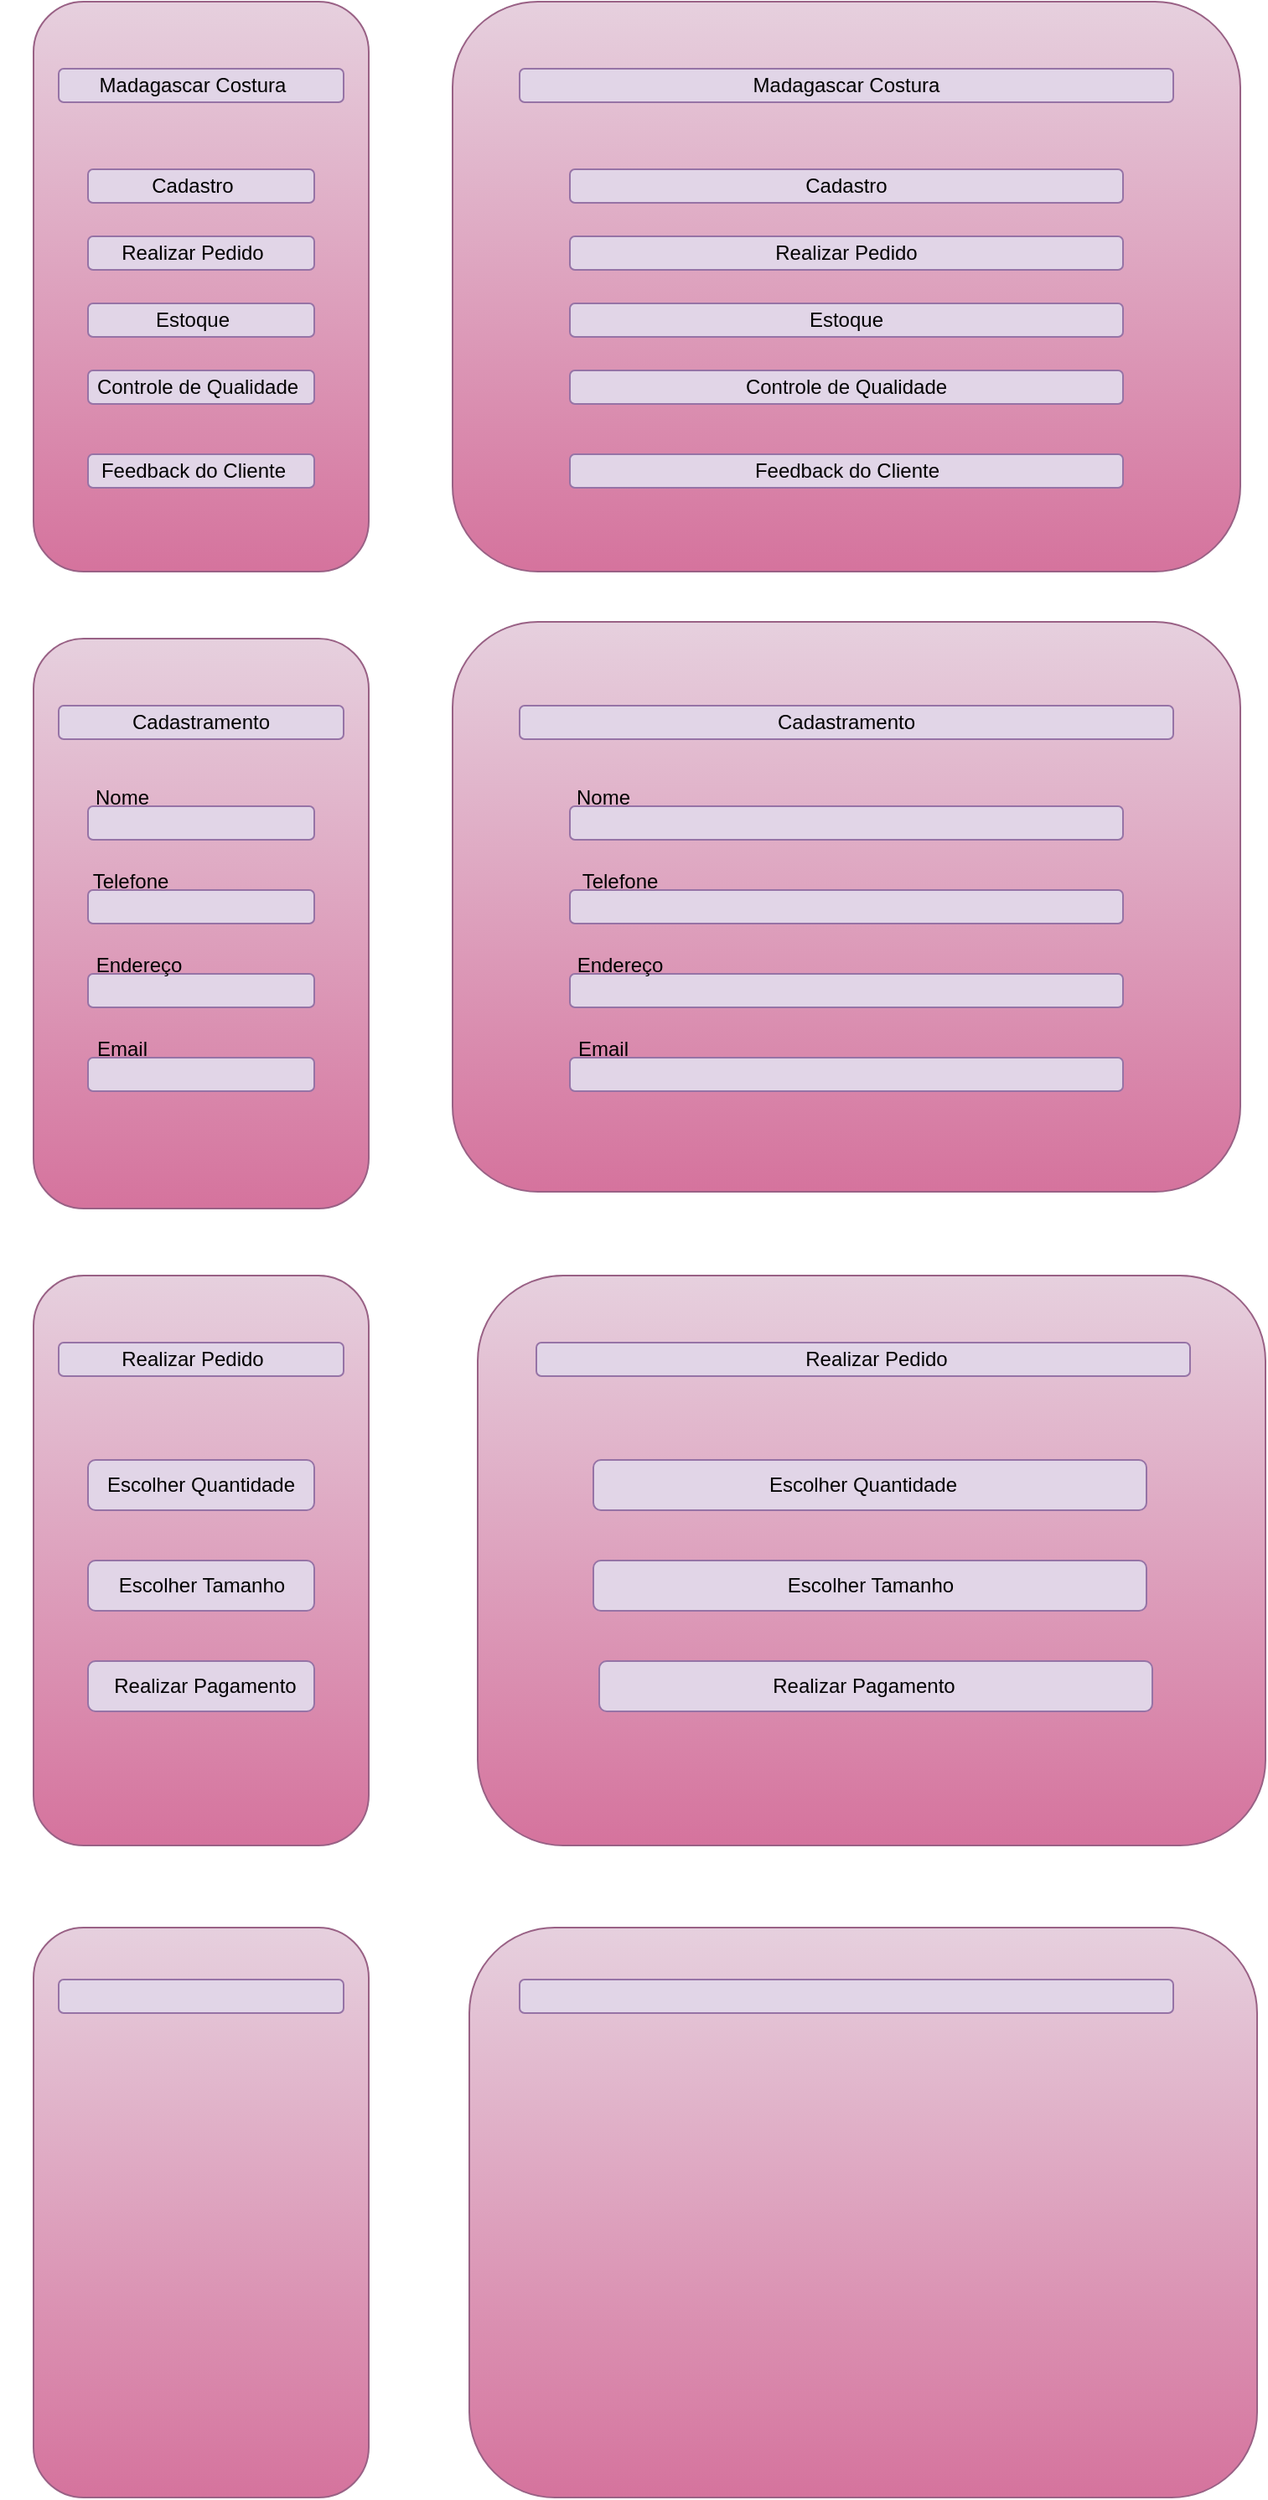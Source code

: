 <mxfile version="24.4.9" type="device">
  <diagram name="Página-1" id="l_zszc8HatbYSyrAE0Dn">
    <mxGraphModel dx="1434" dy="782" grid="1" gridSize="10" guides="1" tooltips="1" connect="1" arrows="1" fold="1" page="1" pageScale="1" pageWidth="827" pageHeight="1169" math="0" shadow="0">
      <root>
        <mxCell id="0" />
        <mxCell id="1" parent="0" />
        <mxCell id="xjNri1klXUxe7PRWAN-7-1" value="" style="rounded=1;whiteSpace=wrap;html=1;fillColor=#e6d0de;gradientColor=#d5739d;strokeColor=#996185;" vertex="1" parent="1">
          <mxGeometry x="330" y="20" width="470" height="340" as="geometry" />
        </mxCell>
        <mxCell id="xjNri1klXUxe7PRWAN-7-2" value="" style="rounded=1;whiteSpace=wrap;html=1;fillColor=#e6d0de;gradientColor=#d5739d;strokeColor=#996185;" vertex="1" parent="1">
          <mxGeometry x="80" y="20" width="200" height="340" as="geometry" />
        </mxCell>
        <mxCell id="xjNri1klXUxe7PRWAN-7-3" value="" style="rounded=1;whiteSpace=wrap;html=1;fillColor=#e6d0de;gradientColor=#d5739d;strokeColor=#996185;" vertex="1" parent="1">
          <mxGeometry x="80" y="400" width="200" height="340" as="geometry" />
        </mxCell>
        <mxCell id="xjNri1klXUxe7PRWAN-7-4" value="" style="rounded=1;whiteSpace=wrap;html=1;fillColor=#e6d0de;gradientColor=#d5739d;strokeColor=#996185;" vertex="1" parent="1">
          <mxGeometry x="330" y="390" width="470" height="340" as="geometry" />
        </mxCell>
        <mxCell id="xjNri1klXUxe7PRWAN-7-5" value="" style="rounded=1;whiteSpace=wrap;html=1;fillColor=#e6d0de;gradientColor=#d5739d;strokeColor=#996185;" vertex="1" parent="1">
          <mxGeometry x="80" y="780" width="200" height="340" as="geometry" />
        </mxCell>
        <mxCell id="xjNri1klXUxe7PRWAN-7-6" value="" style="rounded=1;whiteSpace=wrap;html=1;fillColor=#e6d0de;gradientColor=#d5739d;strokeColor=#996185;" vertex="1" parent="1">
          <mxGeometry x="345" y="780" width="470" height="340" as="geometry" />
        </mxCell>
        <mxCell id="xjNri1klXUxe7PRWAN-7-7" value="" style="rounded=1;whiteSpace=wrap;html=1;fillColor=#e6d0de;gradientColor=#d5739d;strokeColor=#996185;" vertex="1" parent="1">
          <mxGeometry x="80" y="1169" width="200" height="340" as="geometry" />
        </mxCell>
        <mxCell id="xjNri1klXUxe7PRWAN-7-8" value="" style="rounded=1;whiteSpace=wrap;html=1;fillColor=#e6d0de;gradientColor=#d5739d;strokeColor=#996185;" vertex="1" parent="1">
          <mxGeometry x="340" y="1169" width="470" height="340" as="geometry" />
        </mxCell>
        <mxCell id="xjNri1klXUxe7PRWAN-7-19" value="" style="rounded=1;whiteSpace=wrap;html=1;fillColor=#e1d5e7;strokeColor=#9673a6;" vertex="1" parent="1">
          <mxGeometry x="95" y="60" width="170" height="20" as="geometry" />
        </mxCell>
        <mxCell id="xjNri1klXUxe7PRWAN-7-20" value="" style="rounded=1;whiteSpace=wrap;html=1;fillColor=#e1d5e7;strokeColor=#9673a6;" vertex="1" parent="1">
          <mxGeometry x="95" y="1200" width="170" height="20" as="geometry" />
        </mxCell>
        <mxCell id="xjNri1klXUxe7PRWAN-7-21" value="" style="rounded=1;whiteSpace=wrap;html=1;fillColor=#e1d5e7;strokeColor=#9673a6;" vertex="1" parent="1">
          <mxGeometry x="95" y="820" width="170" height="20" as="geometry" />
        </mxCell>
        <mxCell id="xjNri1klXUxe7PRWAN-7-22" value="" style="rounded=1;whiteSpace=wrap;html=1;fillColor=#e1d5e7;strokeColor=#9673a6;" vertex="1" parent="1">
          <mxGeometry x="95" y="440" width="170" height="20" as="geometry" />
        </mxCell>
        <mxCell id="xjNri1klXUxe7PRWAN-7-23" value="" style="rounded=1;whiteSpace=wrap;html=1;fillColor=#e1d5e7;strokeColor=#9673a6;" vertex="1" parent="1">
          <mxGeometry x="370" y="60" width="390" height="20" as="geometry" />
        </mxCell>
        <mxCell id="xjNri1klXUxe7PRWAN-7-24" value="" style="rounded=1;whiteSpace=wrap;html=1;fillColor=#e1d5e7;strokeColor=#9673a6;" vertex="1" parent="1">
          <mxGeometry x="370" y="440" width="390" height="20" as="geometry" />
        </mxCell>
        <mxCell id="xjNri1klXUxe7PRWAN-7-25" value="" style="rounded=1;whiteSpace=wrap;html=1;fillColor=#e1d5e7;strokeColor=#9673a6;" vertex="1" parent="1">
          <mxGeometry x="380" y="820" width="390" height="20" as="geometry" />
        </mxCell>
        <mxCell id="xjNri1klXUxe7PRWAN-7-26" value="" style="rounded=1;whiteSpace=wrap;html=1;fillColor=#e1d5e7;strokeColor=#9673a6;" vertex="1" parent="1">
          <mxGeometry x="370" y="1200" width="390" height="20" as="geometry" />
        </mxCell>
        <mxCell id="xjNri1klXUxe7PRWAN-7-27" value="Madagascar Costura" style="text;html=1;align=center;verticalAlign=middle;whiteSpace=wrap;rounded=1;" vertex="1" parent="1">
          <mxGeometry x="95" y="55" width="160" height="30" as="geometry" />
        </mxCell>
        <mxCell id="xjNri1klXUxe7PRWAN-7-28" value="Madagascar Costura" style="text;html=1;align=center;verticalAlign=middle;whiteSpace=wrap;rounded=0;" vertex="1" parent="1">
          <mxGeometry x="485" y="55" width="160" height="30" as="geometry" />
        </mxCell>
        <mxCell id="xjNri1klXUxe7PRWAN-7-29" value="" style="rounded=1;whiteSpace=wrap;html=1;fillColor=#e1d5e7;strokeColor=#9673a6;" vertex="1" parent="1">
          <mxGeometry x="112.5" y="120" width="135" height="20" as="geometry" />
        </mxCell>
        <mxCell id="xjNri1klXUxe7PRWAN-7-30" value="" style="rounded=1;whiteSpace=wrap;html=1;fillColor=#e1d5e7;strokeColor=#9673a6;" vertex="1" parent="1">
          <mxGeometry x="112.5" y="160" width="135" height="20" as="geometry" />
        </mxCell>
        <mxCell id="xjNri1klXUxe7PRWAN-7-31" value="" style="rounded=1;whiteSpace=wrap;html=1;fillColor=#e1d5e7;strokeColor=#9673a6;" vertex="1" parent="1">
          <mxGeometry x="112.5" y="200" width="135" height="20" as="geometry" />
        </mxCell>
        <mxCell id="xjNri1klXUxe7PRWAN-7-32" value="" style="rounded=1;whiteSpace=wrap;html=1;fillColor=#e1d5e7;strokeColor=#9673a6;" vertex="1" parent="1">
          <mxGeometry x="112.5" y="240" width="135" height="20" as="geometry" />
        </mxCell>
        <mxCell id="xjNri1klXUxe7PRWAN-7-33" value="" style="rounded=1;whiteSpace=wrap;html=1;fillColor=#e1d5e7;strokeColor=#9673a6;" vertex="1" parent="1">
          <mxGeometry x="112.5" y="290" width="135" height="20" as="geometry" />
        </mxCell>
        <mxCell id="xjNri1klXUxe7PRWAN-7-34" value="" style="rounded=1;whiteSpace=wrap;html=1;fillColor=#e1d5e7;strokeColor=#9673a6;" vertex="1" parent="1">
          <mxGeometry x="400" y="120" width="330" height="20" as="geometry" />
        </mxCell>
        <mxCell id="xjNri1klXUxe7PRWAN-7-35" value="" style="rounded=1;whiteSpace=wrap;html=1;fillColor=#e1d5e7;strokeColor=#9673a6;" vertex="1" parent="1">
          <mxGeometry x="400" y="160" width="330" height="20" as="geometry" />
        </mxCell>
        <mxCell id="xjNri1klXUxe7PRWAN-7-36" value="" style="rounded=1;whiteSpace=wrap;html=1;fillColor=#e1d5e7;strokeColor=#9673a6;" vertex="1" parent="1">
          <mxGeometry x="400" y="200" width="330" height="20" as="geometry" />
        </mxCell>
        <mxCell id="xjNri1klXUxe7PRWAN-7-37" value="" style="rounded=1;whiteSpace=wrap;html=1;fillColor=#e1d5e7;strokeColor=#9673a6;" vertex="1" parent="1">
          <mxGeometry x="400" y="240" width="330" height="20" as="geometry" />
        </mxCell>
        <mxCell id="xjNri1klXUxe7PRWAN-7-38" value="" style="rounded=1;whiteSpace=wrap;html=1;fillColor=#e1d5e7;strokeColor=#9673a6;" vertex="1" parent="1">
          <mxGeometry x="400" y="290" width="330" height="20" as="geometry" />
        </mxCell>
        <mxCell id="xjNri1klXUxe7PRWAN-7-39" value="Cadastro" style="text;html=1;align=center;verticalAlign=middle;whiteSpace=wrap;rounded=0;" vertex="1" parent="1">
          <mxGeometry x="145" y="115" width="60" height="30" as="geometry" />
        </mxCell>
        <mxCell id="xjNri1klXUxe7PRWAN-7-40" value="Cadastro" style="text;html=1;align=center;verticalAlign=middle;whiteSpace=wrap;rounded=0;" vertex="1" parent="1">
          <mxGeometry x="535" y="115" width="60" height="30" as="geometry" />
        </mxCell>
        <mxCell id="xjNri1klXUxe7PRWAN-7-41" value="" style="rounded=1;whiteSpace=wrap;html=1;fillColor=#e1d5e7;strokeColor=#9673a6;" vertex="1" parent="1">
          <mxGeometry x="112.5" y="650" width="135" height="20" as="geometry" />
        </mxCell>
        <mxCell id="xjNri1klXUxe7PRWAN-7-42" value="" style="rounded=1;whiteSpace=wrap;html=1;fillColor=#e1d5e7;strokeColor=#9673a6;" vertex="1" parent="1">
          <mxGeometry x="112.5" y="600" width="135" height="20" as="geometry" />
        </mxCell>
        <mxCell id="xjNri1klXUxe7PRWAN-7-43" value="" style="rounded=1;whiteSpace=wrap;html=1;fillColor=#e1d5e7;strokeColor=#9673a6;" vertex="1" parent="1">
          <mxGeometry x="112.5" y="550" width="135" height="20" as="geometry" />
        </mxCell>
        <mxCell id="xjNri1klXUxe7PRWAN-7-44" value="" style="rounded=1;whiteSpace=wrap;html=1;fillColor=#e1d5e7;strokeColor=#9673a6;" vertex="1" parent="1">
          <mxGeometry x="112.5" y="500" width="135" height="20" as="geometry" />
        </mxCell>
        <mxCell id="xjNri1klXUxe7PRWAN-7-45" value="" style="rounded=1;whiteSpace=wrap;html=1;fillColor=#e1d5e7;strokeColor=#9673a6;" vertex="1" parent="1">
          <mxGeometry x="400" y="650" width="330" height="20" as="geometry" />
        </mxCell>
        <mxCell id="xjNri1klXUxe7PRWAN-7-46" value="" style="rounded=1;whiteSpace=wrap;html=1;fillColor=#e1d5e7;strokeColor=#9673a6;" vertex="1" parent="1">
          <mxGeometry x="400" y="600" width="330" height="20" as="geometry" />
        </mxCell>
        <mxCell id="xjNri1klXUxe7PRWAN-7-47" value="" style="rounded=1;whiteSpace=wrap;html=1;fillColor=#e1d5e7;strokeColor=#9673a6;" vertex="1" parent="1">
          <mxGeometry x="400" y="550" width="330" height="20" as="geometry" />
        </mxCell>
        <mxCell id="xjNri1klXUxe7PRWAN-7-48" value="" style="rounded=1;whiteSpace=wrap;html=1;fillColor=#e1d5e7;strokeColor=#9673a6;" vertex="1" parent="1">
          <mxGeometry x="400" y="500" width="330" height="20" as="geometry" />
        </mxCell>
        <mxCell id="xjNri1klXUxe7PRWAN-7-49" value="Realizar Pedido" style="text;html=1;align=center;verticalAlign=middle;whiteSpace=wrap;rounded=0;" vertex="1" parent="1">
          <mxGeometry x="125" y="155" width="100" height="30" as="geometry" />
        </mxCell>
        <mxCell id="xjNri1klXUxe7PRWAN-7-50" value="Realizar Pedido" style="text;html=1;align=center;verticalAlign=middle;whiteSpace=wrap;rounded=0;" vertex="1" parent="1">
          <mxGeometry x="515" y="155" width="100" height="30" as="geometry" />
        </mxCell>
        <mxCell id="xjNri1klXUxe7PRWAN-7-51" value="Estoque" style="text;html=1;align=center;verticalAlign=middle;whiteSpace=wrap;rounded=0;" vertex="1" parent="1">
          <mxGeometry x="145" y="195" width="60" height="30" as="geometry" />
        </mxCell>
        <mxCell id="xjNri1klXUxe7PRWAN-7-52" value="Estoque" style="text;html=1;align=center;verticalAlign=middle;whiteSpace=wrap;rounded=0;" vertex="1" parent="1">
          <mxGeometry x="535" y="195" width="60" height="30" as="geometry" />
        </mxCell>
        <mxCell id="xjNri1klXUxe7PRWAN-7-53" value="Controle de Qualidade" style="text;html=1;align=center;verticalAlign=middle;whiteSpace=wrap;rounded=0;" vertex="1" parent="1">
          <mxGeometry x="107.5" y="235" width="140" height="30" as="geometry" />
        </mxCell>
        <mxCell id="xjNri1klXUxe7PRWAN-7-54" value="Controle de Qualidade" style="text;html=1;align=center;verticalAlign=middle;whiteSpace=wrap;rounded=0;" vertex="1" parent="1">
          <mxGeometry x="495" y="235" width="140" height="30" as="geometry" />
        </mxCell>
        <mxCell id="xjNri1klXUxe7PRWAN-7-55" value="Feedback do Cliente" style="text;html=1;align=center;verticalAlign=middle;whiteSpace=wrap;rounded=0;" vertex="1" parent="1">
          <mxGeometry x="102.5" y="285" width="145" height="30" as="geometry" />
        </mxCell>
        <mxCell id="xjNri1klXUxe7PRWAN-7-56" value="Feedback do Cliente" style="text;html=1;align=center;verticalAlign=middle;whiteSpace=wrap;rounded=0;" vertex="1" parent="1">
          <mxGeometry x="492.5" y="285" width="145" height="30" as="geometry" />
        </mxCell>
        <mxCell id="xjNri1klXUxe7PRWAN-7-57" value="Cadastramento" style="text;html=1;align=center;verticalAlign=middle;whiteSpace=wrap;rounded=0;" vertex="1" parent="1">
          <mxGeometry x="150" y="435" width="60" height="30" as="geometry" />
        </mxCell>
        <mxCell id="xjNri1klXUxe7PRWAN-7-58" value="Cadastramento" style="text;html=1;align=center;verticalAlign=middle;whiteSpace=wrap;rounded=0;" vertex="1" parent="1">
          <mxGeometry x="535" y="435" width="60" height="30" as="geometry" />
        </mxCell>
        <mxCell id="xjNri1klXUxe7PRWAN-7-59" value="Nome" style="text;html=1;align=center;verticalAlign=middle;whiteSpace=wrap;rounded=0;" vertex="1" parent="1">
          <mxGeometry x="102.5" y="480" width="60" height="30" as="geometry" />
        </mxCell>
        <mxCell id="xjNri1klXUxe7PRWAN-7-60" value="Nome" style="text;html=1;align=center;verticalAlign=middle;whiteSpace=wrap;rounded=0;" vertex="1" parent="1">
          <mxGeometry x="390" y="480" width="60" height="30" as="geometry" />
        </mxCell>
        <mxCell id="xjNri1klXUxe7PRWAN-7-61" value="Telefone" style="text;html=1;align=center;verticalAlign=middle;whiteSpace=wrap;rounded=0;" vertex="1" parent="1">
          <mxGeometry x="107.5" y="530" width="60" height="30" as="geometry" />
        </mxCell>
        <mxCell id="xjNri1klXUxe7PRWAN-7-62" value="Telefone" style="text;html=1;align=center;verticalAlign=middle;whiteSpace=wrap;rounded=0;" vertex="1" parent="1">
          <mxGeometry x="400" y="530" width="60" height="30" as="geometry" />
        </mxCell>
        <mxCell id="xjNri1klXUxe7PRWAN-7-63" value="Endereço" style="text;html=1;align=center;verticalAlign=middle;whiteSpace=wrap;rounded=0;" vertex="1" parent="1">
          <mxGeometry x="112.5" y="580" width="60" height="30" as="geometry" />
        </mxCell>
        <mxCell id="xjNri1klXUxe7PRWAN-7-64" value="Endereço" style="text;html=1;align=center;verticalAlign=middle;whiteSpace=wrap;rounded=0;" vertex="1" parent="1">
          <mxGeometry x="400" y="580" width="60" height="30" as="geometry" />
        </mxCell>
        <mxCell id="xjNri1klXUxe7PRWAN-7-66" value="Email" style="text;html=1;align=center;verticalAlign=middle;whiteSpace=wrap;rounded=0;" vertex="1" parent="1">
          <mxGeometry x="102.5" y="630" width="60" height="30" as="geometry" />
        </mxCell>
        <mxCell id="xjNri1klXUxe7PRWAN-7-67" value="Email" style="text;html=1;align=center;verticalAlign=middle;whiteSpace=wrap;rounded=0;" vertex="1" parent="1">
          <mxGeometry x="390" y="630" width="60" height="30" as="geometry" />
        </mxCell>
        <mxCell id="xjNri1klXUxe7PRWAN-7-68" value="" style="rounded=1;whiteSpace=wrap;html=1;fillColor=#e1d5e7;strokeColor=#9673a6;" vertex="1" parent="1">
          <mxGeometry x="112.5" y="890" width="135" height="30" as="geometry" />
        </mxCell>
        <mxCell id="xjNri1klXUxe7PRWAN-7-71" value="Realizar Pedido" style="text;html=1;align=center;verticalAlign=middle;whiteSpace=wrap;rounded=0;" vertex="1" parent="1">
          <mxGeometry x="120" y="815" width="110" height="30" as="geometry" />
        </mxCell>
        <mxCell id="xjNri1klXUxe7PRWAN-7-72" value="Realizar Pedido" style="text;html=1;align=center;verticalAlign=middle;whiteSpace=wrap;rounded=0;" vertex="1" parent="1">
          <mxGeometry x="527.5" y="815" width="110" height="30" as="geometry" />
        </mxCell>
        <mxCell id="xjNri1klXUxe7PRWAN-7-75" value="" style="rounded=1;whiteSpace=wrap;html=1;fillColor=#e1d5e7;strokeColor=#9673a6;" vertex="1" parent="1">
          <mxGeometry x="414" y="890" width="330" height="30" as="geometry" />
        </mxCell>
        <mxCell id="xjNri1klXUxe7PRWAN-7-77" value="Escolher Quantidade" style="text;html=1;align=center;verticalAlign=middle;whiteSpace=wrap;rounded=0;" vertex="1" parent="1">
          <mxGeometry x="455" y="890" width="240" height="30" as="geometry" />
        </mxCell>
        <mxCell id="xjNri1klXUxe7PRWAN-7-89" value="" style="rounded=1;whiteSpace=wrap;html=1;fillColor=#e1d5e7;strokeColor=#9673a6;" vertex="1" parent="1">
          <mxGeometry x="414" y="950" width="330" height="30" as="geometry" />
        </mxCell>
        <mxCell id="xjNri1klXUxe7PRWAN-7-90" value="" style="rounded=1;whiteSpace=wrap;html=1;fillColor=#e1d5e7;strokeColor=#9673a6;" vertex="1" parent="1">
          <mxGeometry x="417.5" y="1010" width="330" height="30" as="geometry" />
        </mxCell>
        <mxCell id="xjNri1klXUxe7PRWAN-7-92" value="Escolher Tamanho" style="text;html=1;align=center;verticalAlign=middle;whiteSpace=wrap;rounded=0;" vertex="1" parent="1">
          <mxGeometry x="501.5" y="950" width="155" height="30" as="geometry" />
        </mxCell>
        <mxCell id="xjNri1klXUxe7PRWAN-7-93" value="Realizar Pagamento" style="text;html=1;align=center;verticalAlign=middle;whiteSpace=wrap;rounded=0;" vertex="1" parent="1">
          <mxGeometry x="487.5" y="1010" width="175" height="30" as="geometry" />
        </mxCell>
        <mxCell id="xjNri1klXUxe7PRWAN-7-95" value="" style="rounded=1;whiteSpace=wrap;html=1;fillColor=#e1d5e7;strokeColor=#9673a6;" vertex="1" parent="1">
          <mxGeometry x="112.5" y="950" width="135" height="30" as="geometry" />
        </mxCell>
        <mxCell id="xjNri1klXUxe7PRWAN-7-96" value="" style="rounded=1;whiteSpace=wrap;html=1;fillColor=#e1d5e7;strokeColor=#9673a6;" vertex="1" parent="1">
          <mxGeometry x="112.5" y="1010" width="135" height="30" as="geometry" />
        </mxCell>
        <mxCell id="xjNri1klXUxe7PRWAN-7-98" value="Escolher Quantidade" style="text;html=1;align=center;verticalAlign=middle;whiteSpace=wrap;rounded=0;" vertex="1" parent="1">
          <mxGeometry x="60" y="890" width="240" height="30" as="geometry" />
        </mxCell>
        <mxCell id="xjNri1klXUxe7PRWAN-7-99" value="Escolher Tamanho" style="text;html=1;align=center;verticalAlign=middle;whiteSpace=wrap;rounded=0;" vertex="1" parent="1">
          <mxGeometry x="102.5" y="950" width="155" height="30" as="geometry" />
        </mxCell>
        <mxCell id="xjNri1klXUxe7PRWAN-7-100" value="Realizar Pagamento" style="text;html=1;align=center;verticalAlign=middle;whiteSpace=wrap;rounded=0;" vertex="1" parent="1">
          <mxGeometry x="95" y="1010" width="175" height="30" as="geometry" />
        </mxCell>
      </root>
    </mxGraphModel>
  </diagram>
</mxfile>
